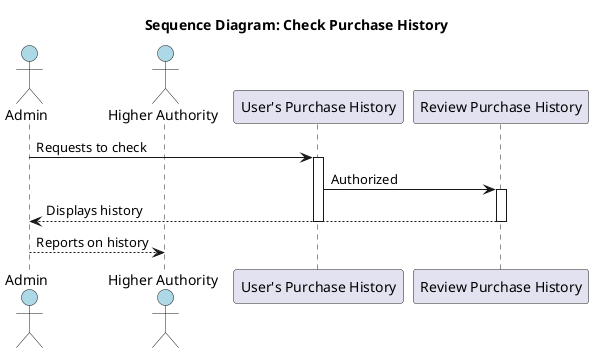 @startuml
title Sequence Diagram: Check Purchase History

actor Admin #lightblue
actor "Higher Authority" as HigherAuthority #lightblue

Admin -> "User's Purchase History": Requests to check
activate "User's Purchase History"
"User's Purchase History" -> "Review Purchase History": Authorized
activate "Review Purchase History"
"Review Purchase History" --> Admin: Displays history
deactivate "Review Purchase History"
deactivate "User's Purchase History"

Admin --> HigherAuthority: Reports on history

@enduml
